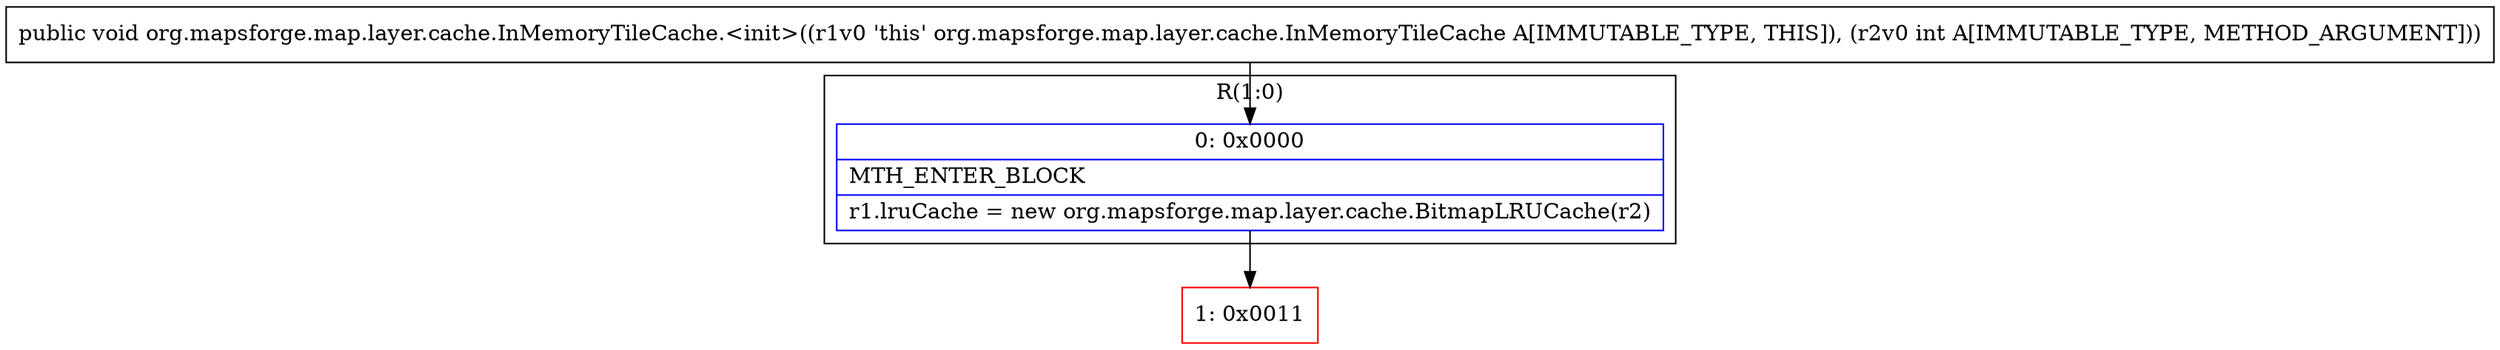 digraph "CFG fororg.mapsforge.map.layer.cache.InMemoryTileCache.\<init\>(I)V" {
subgraph cluster_Region_137347845 {
label = "R(1:0)";
node [shape=record,color=blue];
Node_0 [shape=record,label="{0\:\ 0x0000|MTH_ENTER_BLOCK\l|r1.lruCache = new org.mapsforge.map.layer.cache.BitmapLRUCache(r2)\l}"];
}
Node_1 [shape=record,color=red,label="{1\:\ 0x0011}"];
MethodNode[shape=record,label="{public void org.mapsforge.map.layer.cache.InMemoryTileCache.\<init\>((r1v0 'this' org.mapsforge.map.layer.cache.InMemoryTileCache A[IMMUTABLE_TYPE, THIS]), (r2v0 int A[IMMUTABLE_TYPE, METHOD_ARGUMENT])) }"];
MethodNode -> Node_0;
Node_0 -> Node_1;
}

